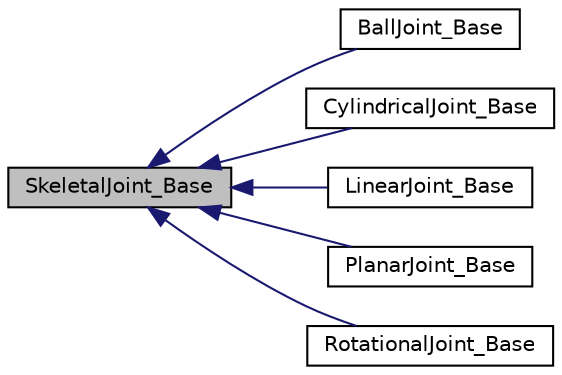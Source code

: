 digraph "SkeletalJoint_Base"
{
  edge [fontname="Helvetica",fontsize="10",labelfontname="Helvetica",labelfontsize="10"];
  node [fontname="Helvetica",fontsize="10",shape=record];
  rankdir="LR";
  Node0 [label="SkeletalJoint_Base",height=0.2,width=0.4,color="black", fillcolor="grey75", style="filled", fontcolor="black"];
  Node0 -> Node1 [dir="back",color="midnightblue",fontsize="10",style="solid",fontname="Helvetica"];
  Node1 [label="BallJoint_Base",height=0.2,width=0.4,color="black", fillcolor="white", style="filled",URL="$class_ball_joint___base.html"];
  Node0 -> Node2 [dir="back",color="midnightblue",fontsize="10",style="solid",fontname="Helvetica"];
  Node2 [label="CylindricalJoint_Base",height=0.2,width=0.4,color="black", fillcolor="white", style="filled",URL="$class_cylindrical_joint___base.html",tooltip="Contains DOF information for a cylindrical joint. (1 angular and 1 linear) "];
  Node0 -> Node3 [dir="back",color="midnightblue",fontsize="10",style="solid",fontname="Helvetica"];
  Node3 [label="LinearJoint_Base",height=0.2,width=0.4,color="black", fillcolor="white", style="filled",URL="$class_linear_joint___base.html"];
  Node0 -> Node4 [dir="back",color="midnightblue",fontsize="10",style="solid",fontname="Helvetica"];
  Node4 [label="PlanarJoint_Base",height=0.2,width=0.4,color="black", fillcolor="white", style="filled",URL="$class_planar_joint___base.html",tooltip="Contains a joint with two degrees of linear freedom and one degree of rotational freedom. "];
  Node0 -> Node5 [dir="back",color="midnightblue",fontsize="10",style="solid",fontname="Helvetica"];
  Node5 [label="RotationalJoint_Base",height=0.2,width=0.4,color="black", fillcolor="white", style="filled",URL="$class_rotational_joint___base.html"];
}
